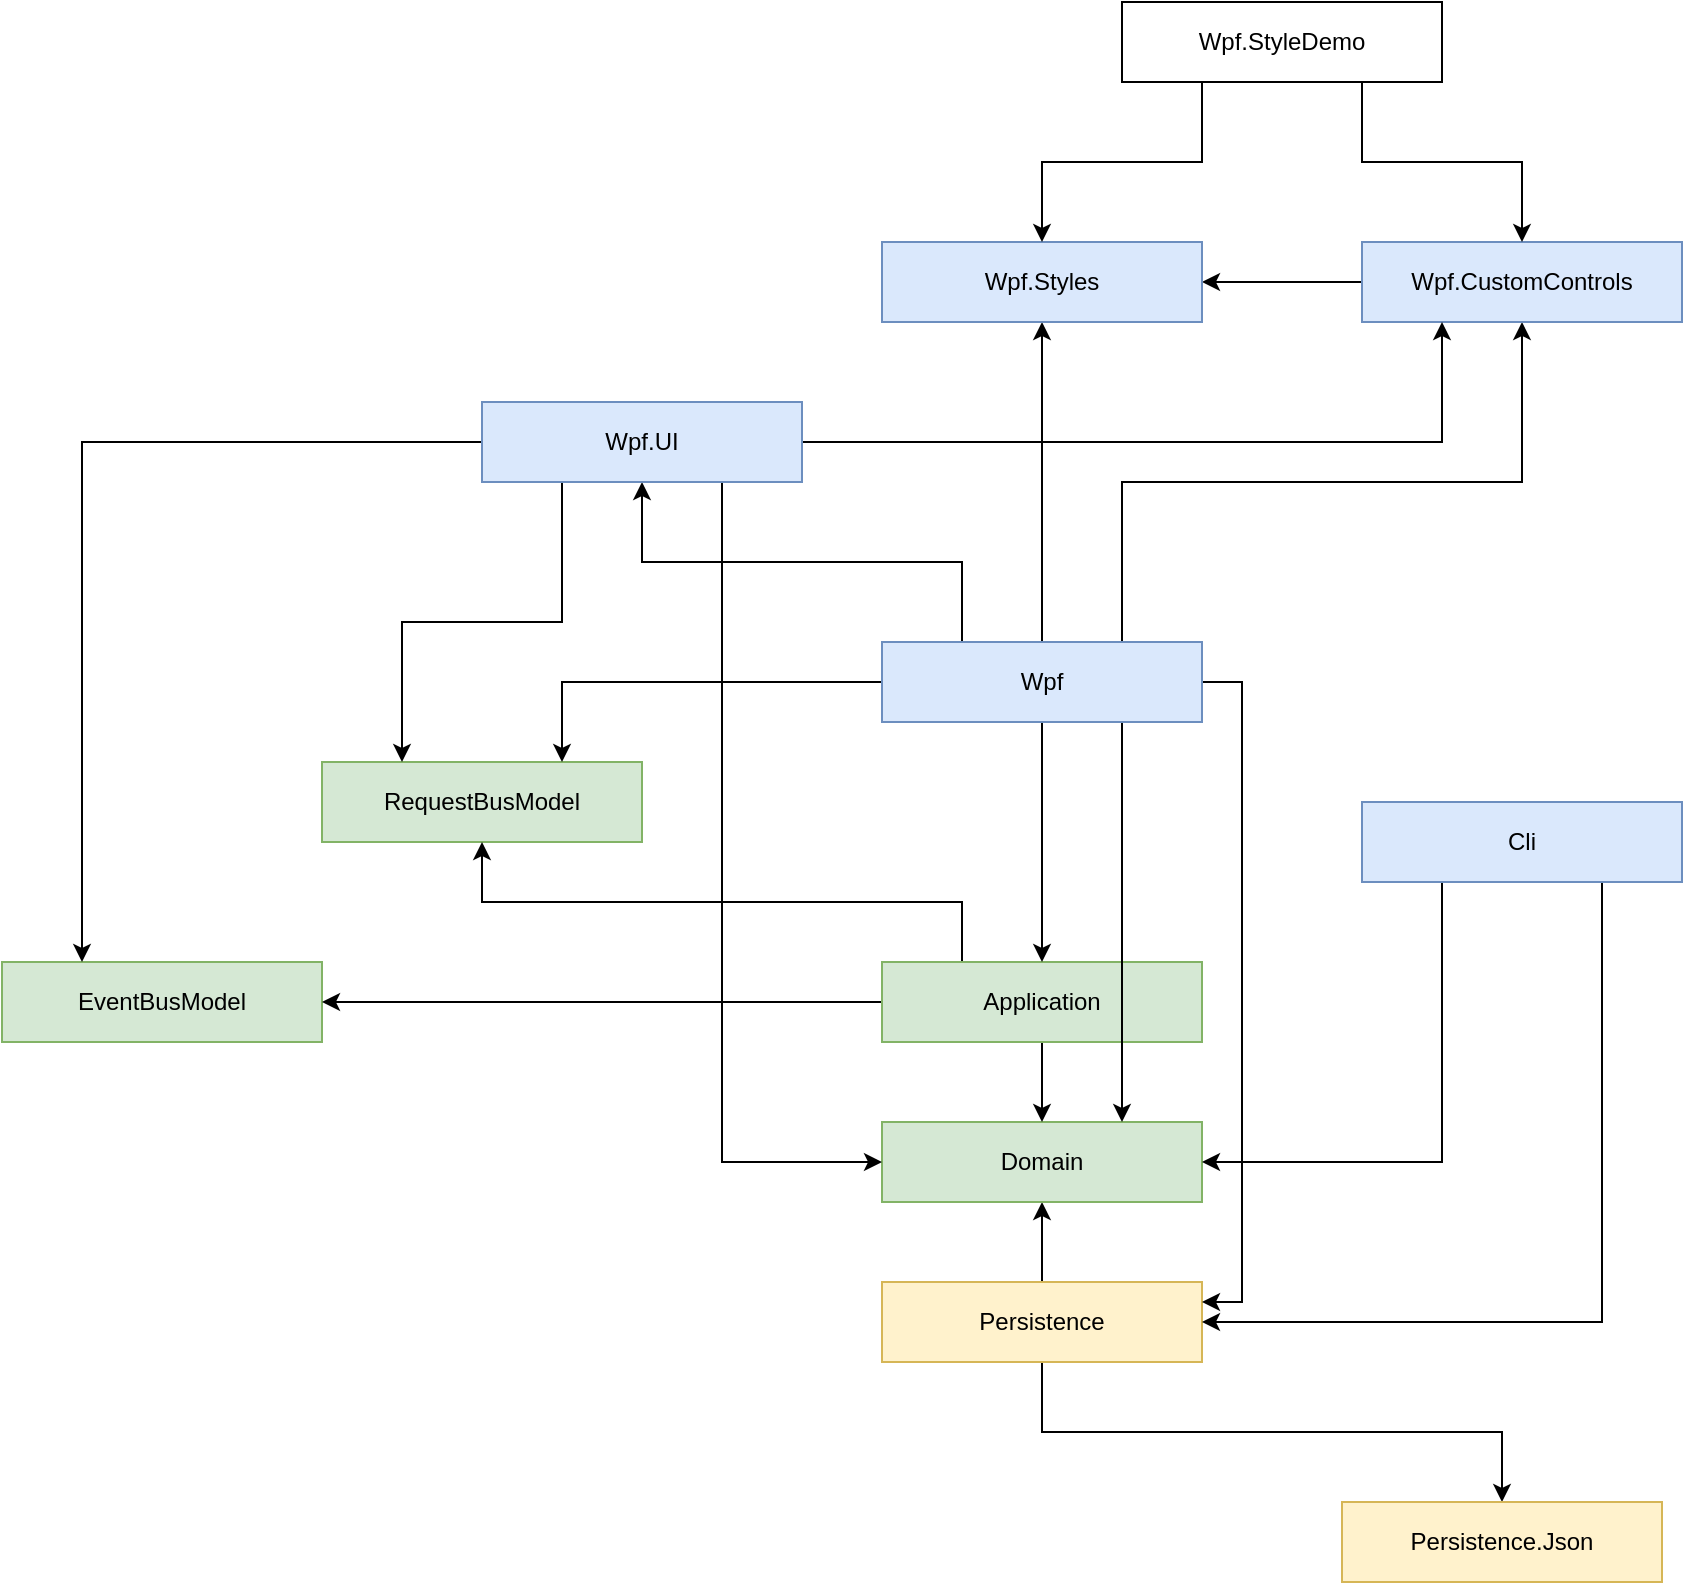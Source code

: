 <mxfile version="13.9.9" type="device"><diagram id="dGtVhFEMtcB55m4qIsZw" name="Page-1"><mxGraphModel dx="1913" dy="1939" grid="1" gridSize="10" guides="1" tooltips="1" connect="1" arrows="1" fold="1" page="1" pageScale="1" pageWidth="827" pageHeight="1169" math="0" shadow="0"><root><mxCell id="0"/><mxCell id="1" parent="0"/><mxCell id="cQ8QnlrkLaYjSlnrTQBB-3" style="edgeStyle=orthogonalEdgeStyle;rounded=0;orthogonalLoop=1;jettySize=auto;html=1;entryX=0.5;entryY=0;entryDx=0;entryDy=0;exitX=0.5;exitY=1;exitDx=0;exitDy=0;" edge="1" parent="1" source="cQ8QnlrkLaYjSlnrTQBB-1" target="cQ8QnlrkLaYjSlnrTQBB-2"><mxGeometry relative="1" as="geometry"/></mxCell><mxCell id="cQ8QnlrkLaYjSlnrTQBB-6" style="edgeStyle=orthogonalEdgeStyle;rounded=0;orthogonalLoop=1;jettySize=auto;html=1;exitX=0.5;exitY=0;exitDx=0;exitDy=0;entryX=0.5;entryY=1;entryDx=0;entryDy=0;" edge="1" parent="1" source="cQ8QnlrkLaYjSlnrTQBB-1" target="cQ8QnlrkLaYjSlnrTQBB-5"><mxGeometry relative="1" as="geometry"/></mxCell><mxCell id="cQ8QnlrkLaYjSlnrTQBB-1" value="Persistence" style="rounded=0;whiteSpace=wrap;html=1;fillColor=#fff2cc;strokeColor=#d6b656;" vertex="1" parent="1"><mxGeometry x="320" y="360" width="160" height="40" as="geometry"/></mxCell><mxCell id="cQ8QnlrkLaYjSlnrTQBB-2" value="Persistence.Json" style="rounded=0;whiteSpace=wrap;html=1;fillColor=#fff2cc;strokeColor=#d6b656;" vertex="1" parent="1"><mxGeometry x="550" y="470" width="160" height="40" as="geometry"/></mxCell><mxCell id="cQ8QnlrkLaYjSlnrTQBB-5" value="Domain" style="rounded=0;whiteSpace=wrap;html=1;fillColor=#d5e8d4;strokeColor=#82b366;" vertex="1" parent="1"><mxGeometry x="320" y="280" width="160" height="40" as="geometry"/></mxCell><mxCell id="cQ8QnlrkLaYjSlnrTQBB-7" value="EventBusModel" style="rounded=0;whiteSpace=wrap;html=1;fillColor=#d5e8d4;strokeColor=#82b366;" vertex="1" parent="1"><mxGeometry x="-120" y="200" width="160" height="40" as="geometry"/></mxCell><mxCell id="cQ8QnlrkLaYjSlnrTQBB-8" value="RequestBusModel" style="rounded=0;whiteSpace=wrap;html=1;fillColor=#d5e8d4;strokeColor=#82b366;" vertex="1" parent="1"><mxGeometry x="40" y="100" width="160" height="40" as="geometry"/></mxCell><mxCell id="cQ8QnlrkLaYjSlnrTQBB-10" style="edgeStyle=orthogonalEdgeStyle;rounded=0;orthogonalLoop=1;jettySize=auto;html=1;exitX=0.5;exitY=1;exitDx=0;exitDy=0;entryX=0.5;entryY=0;entryDx=0;entryDy=0;" edge="1" parent="1" source="cQ8QnlrkLaYjSlnrTQBB-9" target="cQ8QnlrkLaYjSlnrTQBB-5"><mxGeometry relative="1" as="geometry"/></mxCell><mxCell id="cQ8QnlrkLaYjSlnrTQBB-11" style="edgeStyle=orthogonalEdgeStyle;rounded=0;orthogonalLoop=1;jettySize=auto;html=1;exitX=0.25;exitY=0;exitDx=0;exitDy=0;entryX=0.5;entryY=1;entryDx=0;entryDy=0;" edge="1" parent="1" source="cQ8QnlrkLaYjSlnrTQBB-9" target="cQ8QnlrkLaYjSlnrTQBB-8"><mxGeometry relative="1" as="geometry"/></mxCell><mxCell id="cQ8QnlrkLaYjSlnrTQBB-12" style="edgeStyle=orthogonalEdgeStyle;rounded=0;orthogonalLoop=1;jettySize=auto;html=1;exitX=0;exitY=0.5;exitDx=0;exitDy=0;entryX=1;entryY=0.5;entryDx=0;entryDy=0;" edge="1" parent="1" source="cQ8QnlrkLaYjSlnrTQBB-9" target="cQ8QnlrkLaYjSlnrTQBB-7"><mxGeometry relative="1" as="geometry"/></mxCell><mxCell id="cQ8QnlrkLaYjSlnrTQBB-9" value="Application" style="rounded=0;whiteSpace=wrap;html=1;fillColor=#d5e8d4;strokeColor=#82b366;" vertex="1" parent="1"><mxGeometry x="320" y="200" width="160" height="40" as="geometry"/></mxCell><mxCell id="cQ8QnlrkLaYjSlnrTQBB-14" style="edgeStyle=orthogonalEdgeStyle;rounded=0;orthogonalLoop=1;jettySize=auto;html=1;exitX=0.25;exitY=1;exitDx=0;exitDy=0;entryX=1;entryY=0.5;entryDx=0;entryDy=0;" edge="1" parent="1" source="cQ8QnlrkLaYjSlnrTQBB-13" target="cQ8QnlrkLaYjSlnrTQBB-5"><mxGeometry relative="1" as="geometry"/></mxCell><mxCell id="cQ8QnlrkLaYjSlnrTQBB-15" style="edgeStyle=orthogonalEdgeStyle;rounded=0;orthogonalLoop=1;jettySize=auto;html=1;exitX=0.75;exitY=1;exitDx=0;exitDy=0;entryX=1;entryY=0.5;entryDx=0;entryDy=0;" edge="1" parent="1" source="cQ8QnlrkLaYjSlnrTQBB-13" target="cQ8QnlrkLaYjSlnrTQBB-1"><mxGeometry relative="1" as="geometry"/></mxCell><mxCell id="cQ8QnlrkLaYjSlnrTQBB-13" value="Cli" style="rounded=0;whiteSpace=wrap;html=1;fillColor=#dae8fc;strokeColor=#6c8ebf;" vertex="1" parent="1"><mxGeometry x="560" y="120" width="160" height="40" as="geometry"/></mxCell><mxCell id="cQ8QnlrkLaYjSlnrTQBB-17" style="edgeStyle=orthogonalEdgeStyle;rounded=0;orthogonalLoop=1;jettySize=auto;html=1;exitX=0.5;exitY=1;exitDx=0;exitDy=0;entryX=0.5;entryY=0;entryDx=0;entryDy=0;" edge="1" parent="1" source="cQ8QnlrkLaYjSlnrTQBB-16" target="cQ8QnlrkLaYjSlnrTQBB-9"><mxGeometry relative="1" as="geometry"/></mxCell><mxCell id="cQ8QnlrkLaYjSlnrTQBB-18" style="edgeStyle=orthogonalEdgeStyle;rounded=0;orthogonalLoop=1;jettySize=auto;html=1;exitX=0.75;exitY=1;exitDx=0;exitDy=0;entryX=0.75;entryY=0;entryDx=0;entryDy=0;" edge="1" parent="1" source="cQ8QnlrkLaYjSlnrTQBB-16" target="cQ8QnlrkLaYjSlnrTQBB-5"><mxGeometry relative="1" as="geometry"/></mxCell><mxCell id="cQ8QnlrkLaYjSlnrTQBB-19" style="edgeStyle=orthogonalEdgeStyle;rounded=0;orthogonalLoop=1;jettySize=auto;html=1;exitX=1;exitY=0.5;exitDx=0;exitDy=0;entryX=1;entryY=0.25;entryDx=0;entryDy=0;" edge="1" parent="1" source="cQ8QnlrkLaYjSlnrTQBB-16" target="cQ8QnlrkLaYjSlnrTQBB-1"><mxGeometry relative="1" as="geometry"/></mxCell><mxCell id="cQ8QnlrkLaYjSlnrTQBB-20" style="edgeStyle=orthogonalEdgeStyle;rounded=0;orthogonalLoop=1;jettySize=auto;html=1;exitX=0;exitY=0.5;exitDx=0;exitDy=0;entryX=0.75;entryY=0;entryDx=0;entryDy=0;" edge="1" parent="1" source="cQ8QnlrkLaYjSlnrTQBB-16" target="cQ8QnlrkLaYjSlnrTQBB-8"><mxGeometry relative="1" as="geometry"/></mxCell><mxCell id="cQ8QnlrkLaYjSlnrTQBB-22" style="edgeStyle=orthogonalEdgeStyle;rounded=0;orthogonalLoop=1;jettySize=auto;html=1;exitX=0.75;exitY=0;exitDx=0;exitDy=0;entryX=0.5;entryY=1;entryDx=0;entryDy=0;" edge="1" parent="1" source="cQ8QnlrkLaYjSlnrTQBB-16" target="cQ8QnlrkLaYjSlnrTQBB-21"><mxGeometry relative="1" as="geometry"/></mxCell><mxCell id="cQ8QnlrkLaYjSlnrTQBB-24" style="edgeStyle=orthogonalEdgeStyle;rounded=0;orthogonalLoop=1;jettySize=auto;html=1;exitX=0.5;exitY=0;exitDx=0;exitDy=0;entryX=0.5;entryY=1;entryDx=0;entryDy=0;" edge="1" parent="1" source="cQ8QnlrkLaYjSlnrTQBB-16" target="cQ8QnlrkLaYjSlnrTQBB-23"><mxGeometry relative="1" as="geometry"/></mxCell><mxCell id="cQ8QnlrkLaYjSlnrTQBB-26" style="edgeStyle=orthogonalEdgeStyle;rounded=0;orthogonalLoop=1;jettySize=auto;html=1;exitX=0.25;exitY=0;exitDx=0;exitDy=0;entryX=0.5;entryY=1;entryDx=0;entryDy=0;" edge="1" parent="1" source="cQ8QnlrkLaYjSlnrTQBB-16" target="cQ8QnlrkLaYjSlnrTQBB-25"><mxGeometry relative="1" as="geometry"/></mxCell><mxCell id="cQ8QnlrkLaYjSlnrTQBB-16" value="Wpf" style="rounded=0;whiteSpace=wrap;html=1;fillColor=#dae8fc;strokeColor=#6c8ebf;" vertex="1" parent="1"><mxGeometry x="320" y="40" width="160" height="40" as="geometry"/></mxCell><mxCell id="cQ8QnlrkLaYjSlnrTQBB-27" style="edgeStyle=orthogonalEdgeStyle;rounded=0;orthogonalLoop=1;jettySize=auto;html=1;exitX=0;exitY=0.5;exitDx=0;exitDy=0;entryX=1;entryY=0.5;entryDx=0;entryDy=0;" edge="1" parent="1" source="cQ8QnlrkLaYjSlnrTQBB-21" target="cQ8QnlrkLaYjSlnrTQBB-23"><mxGeometry relative="1" as="geometry"/></mxCell><mxCell id="cQ8QnlrkLaYjSlnrTQBB-21" value="Wpf.CustomControls" style="rounded=0;whiteSpace=wrap;html=1;fillColor=#dae8fc;strokeColor=#6c8ebf;" vertex="1" parent="1"><mxGeometry x="560" y="-160" width="160" height="40" as="geometry"/></mxCell><mxCell id="cQ8QnlrkLaYjSlnrTQBB-23" value="Wpf.Styles" style="rounded=0;whiteSpace=wrap;html=1;fillColor=#dae8fc;strokeColor=#6c8ebf;" vertex="1" parent="1"><mxGeometry x="320" y="-160" width="160" height="40" as="geometry"/></mxCell><mxCell id="cQ8QnlrkLaYjSlnrTQBB-31" style="edgeStyle=orthogonalEdgeStyle;rounded=0;orthogonalLoop=1;jettySize=auto;html=1;exitX=0;exitY=0.5;exitDx=0;exitDy=0;entryX=0.25;entryY=0;entryDx=0;entryDy=0;" edge="1" parent="1" source="cQ8QnlrkLaYjSlnrTQBB-25" target="cQ8QnlrkLaYjSlnrTQBB-7"><mxGeometry relative="1" as="geometry"/></mxCell><mxCell id="cQ8QnlrkLaYjSlnrTQBB-32" style="edgeStyle=orthogonalEdgeStyle;rounded=0;orthogonalLoop=1;jettySize=auto;html=1;exitX=0.25;exitY=1;exitDx=0;exitDy=0;entryX=0.25;entryY=0;entryDx=0;entryDy=0;" edge="1" parent="1" source="cQ8QnlrkLaYjSlnrTQBB-25" target="cQ8QnlrkLaYjSlnrTQBB-8"><mxGeometry relative="1" as="geometry"/></mxCell><mxCell id="cQ8QnlrkLaYjSlnrTQBB-33" style="edgeStyle=orthogonalEdgeStyle;rounded=0;orthogonalLoop=1;jettySize=auto;html=1;exitX=0.75;exitY=1;exitDx=0;exitDy=0;entryX=0;entryY=0.5;entryDx=0;entryDy=0;" edge="1" parent="1" source="cQ8QnlrkLaYjSlnrTQBB-25" target="cQ8QnlrkLaYjSlnrTQBB-5"><mxGeometry relative="1" as="geometry"/></mxCell><mxCell id="cQ8QnlrkLaYjSlnrTQBB-34" style="edgeStyle=orthogonalEdgeStyle;rounded=0;orthogonalLoop=1;jettySize=auto;html=1;exitX=1;exitY=0.5;exitDx=0;exitDy=0;entryX=0.25;entryY=1;entryDx=0;entryDy=0;" edge="1" parent="1" source="cQ8QnlrkLaYjSlnrTQBB-25" target="cQ8QnlrkLaYjSlnrTQBB-21"><mxGeometry relative="1" as="geometry"/></mxCell><mxCell id="cQ8QnlrkLaYjSlnrTQBB-25" value="Wpf.UI" style="rounded=0;whiteSpace=wrap;html=1;fillColor=#dae8fc;strokeColor=#6c8ebf;" vertex="1" parent="1"><mxGeometry x="120" y="-80" width="160" height="40" as="geometry"/></mxCell><mxCell id="cQ8QnlrkLaYjSlnrTQBB-29" style="edgeStyle=orthogonalEdgeStyle;rounded=0;orthogonalLoop=1;jettySize=auto;html=1;exitX=0.75;exitY=1;exitDx=0;exitDy=0;" edge="1" parent="1" source="cQ8QnlrkLaYjSlnrTQBB-28" target="cQ8QnlrkLaYjSlnrTQBB-21"><mxGeometry relative="1" as="geometry"/></mxCell><mxCell id="cQ8QnlrkLaYjSlnrTQBB-30" style="edgeStyle=orthogonalEdgeStyle;rounded=0;orthogonalLoop=1;jettySize=auto;html=1;exitX=0.25;exitY=1;exitDx=0;exitDy=0;entryX=0.5;entryY=0;entryDx=0;entryDy=0;" edge="1" parent="1" source="cQ8QnlrkLaYjSlnrTQBB-28" target="cQ8QnlrkLaYjSlnrTQBB-23"><mxGeometry relative="1" as="geometry"/></mxCell><mxCell id="cQ8QnlrkLaYjSlnrTQBB-28" value="Wpf.StyleDemo" style="rounded=0;whiteSpace=wrap;html=1;" vertex="1" parent="1"><mxGeometry x="440" y="-280" width="160" height="40" as="geometry"/></mxCell></root></mxGraphModel></diagram></mxfile>